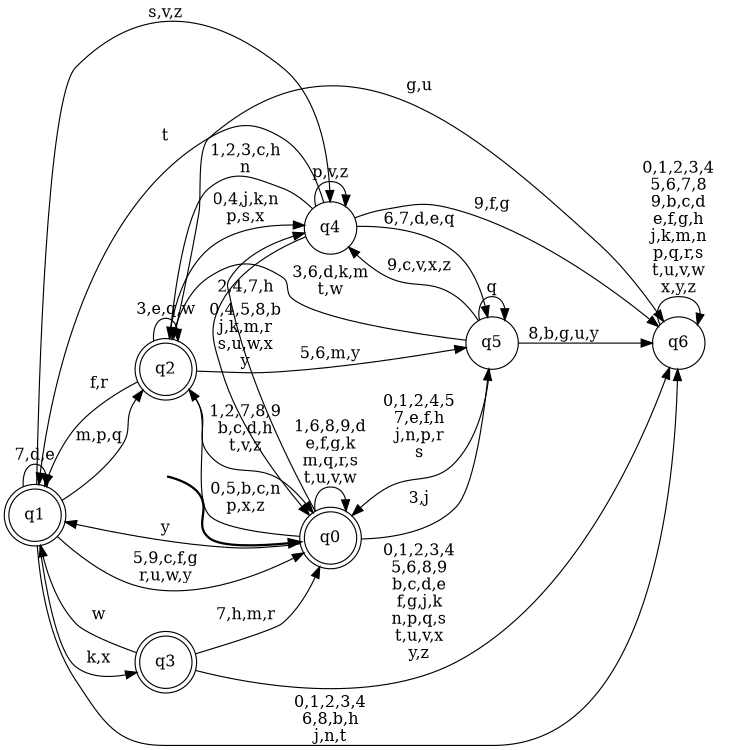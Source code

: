 digraph BlueStar {
__start0 [style = invis, shape = none, label = "", width = 0, height = 0];

rankdir=LR;
size="8,5";

s0 [style="rounded,filled", color="black", fillcolor="white" shape="doublecircle", label="q0"];
s1 [style="rounded,filled", color="black", fillcolor="white" shape="doublecircle", label="q1"];
s2 [style="rounded,filled", color="black", fillcolor="white" shape="doublecircle", label="q2"];
s3 [style="rounded,filled", color="black", fillcolor="white" shape="doublecircle", label="q3"];
s4 [style="filled", color="black", fillcolor="white" shape="circle", label="q4"];
s5 [style="filled", color="black", fillcolor="white" shape="circle", label="q5"];
s6 [style="filled", color="black", fillcolor="white" shape="circle", label="q6"];
subgraph cluster_main { 
	graph [pad=".75", ranksep="0.15", nodesep="0.15"];
	 style=invis; 
	__start0 -> s0 [penwidth=2];
}
s0 -> s0 [label="1,6,8,9,d\ne,f,g,k\nm,q,r,s\nt,u,v,w"];
s0 -> s1 [label="y"];
s0 -> s2 [label="0,5,b,c,n\np,x,z"];
s0 -> s4 [label="2,4,7,h"];
s0 -> s5 [label="3,j"];
s1 -> s0 [label="5,9,c,f,g\nr,u,w,y"];
s1 -> s1 [label="7,d,e"];
s1 -> s2 [label="m,p,q"];
s1 -> s3 [label="k,x"];
s1 -> s4 [label="s,v,z"];
s1 -> s6 [label="0,1,2,3,4\n6,8,b,h\nj,n,t"];
s2 -> s0 [label="1,2,7,8,9\nb,c,d,h\nt,v,z"];
s2 -> s1 [label="f,r"];
s2 -> s2 [label="3,e,q,w"];
s2 -> s4 [label="0,4,j,k,n\np,s,x"];
s2 -> s5 [label="5,6,m,y"];
s2 -> s6 [label="g,u"];
s3 -> s0 [label="7,h,m,r"];
s3 -> s1 [label="w"];
s3 -> s6 [label="0,1,2,3,4\n5,6,8,9\nb,c,d,e\nf,g,j,k\nn,p,q,s\nt,u,v,x\ny,z"];
s4 -> s0 [label="0,4,5,8,b\nj,k,m,r\ns,u,w,x\ny"];
s4 -> s1 [label="t"];
s4 -> s2 [label="1,2,3,c,h\nn"];
s4 -> s4 [label="p,v,z"];
s4 -> s5 [label="6,7,d,e,q"];
s4 -> s6 [label="9,f,g"];
s5 -> s0 [label="0,1,2,4,5\n7,e,f,h\nj,n,p,r\ns"];
s5 -> s2 [label="3,6,d,k,m\nt,w"];
s5 -> s4 [label="9,c,v,x,z"];
s5 -> s5 [label="q"];
s5 -> s6 [label="8,b,g,u,y"];
s6 -> s6 [label="0,1,2,3,4\n5,6,7,8\n9,b,c,d\ne,f,g,h\nj,k,m,n\np,q,r,s\nt,u,v,w\nx,y,z"];

}